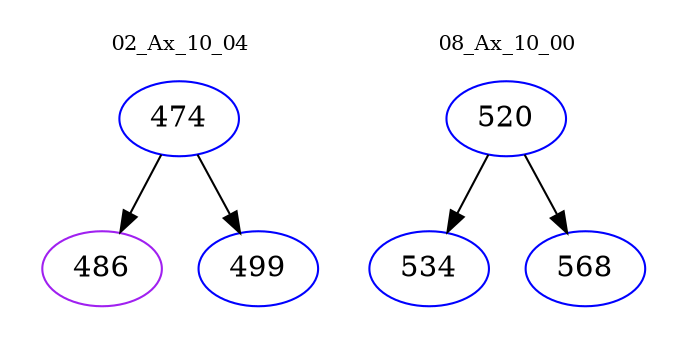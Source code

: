 digraph{
subgraph cluster_0 {
color = white
label = "02_Ax_10_04";
fontsize=10;
T0_474 [label="474", color="blue"]
T0_474 -> T0_486 [color="black"]
T0_486 [label="486", color="purple"]
T0_474 -> T0_499 [color="black"]
T0_499 [label="499", color="blue"]
}
subgraph cluster_1 {
color = white
label = "08_Ax_10_00";
fontsize=10;
T1_520 [label="520", color="blue"]
T1_520 -> T1_534 [color="black"]
T1_534 [label="534", color="blue"]
T1_520 -> T1_568 [color="black"]
T1_568 [label="568", color="blue"]
}
}
